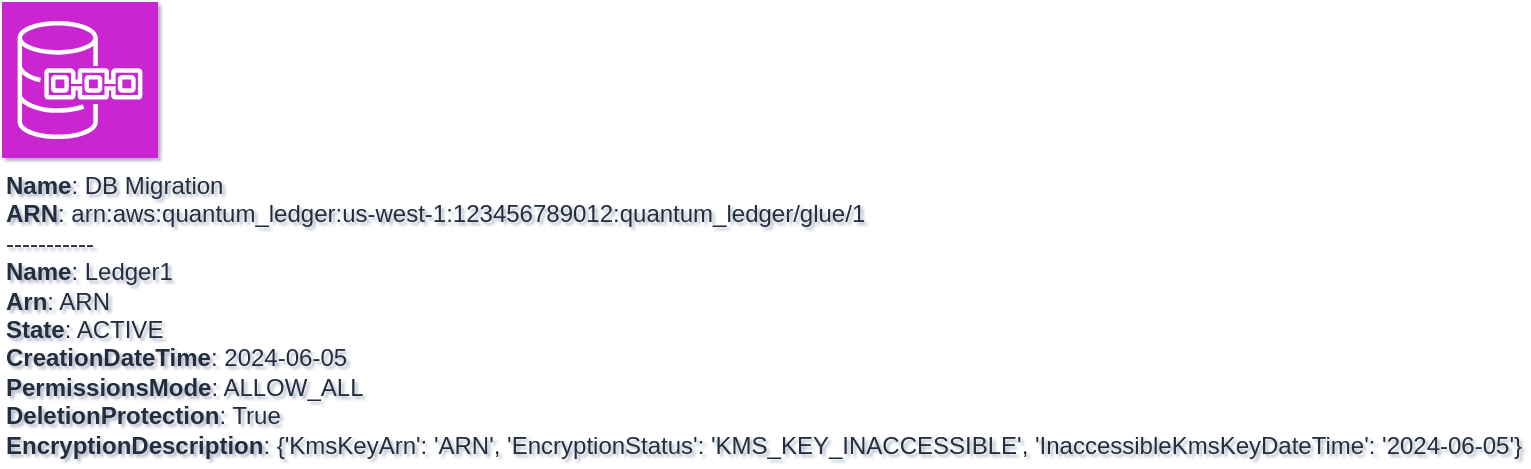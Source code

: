 <mxfile type="MultiCloud">
	<diagram id="diagram_1" name="AWS components">
		<mxGraphModel dx="1015" dy="661" grid="1" gridSize="10" guides="1" tooltips="1" connect="1" arrows="1" fold="1" page="1" pageScale="1" pageWidth="850" pageHeight="1100" math="0" shadow="1">
			<root>
				<mxCell id="0"/>
				<mxCell id="1" parent="0"/>
				<mxCell id="vertex:quantum_ledger:arn:aws:quantum_ledger:us-west-1:123456789012:quantum_ledger/glue/1" value="&lt;b&gt;Name&lt;/b&gt;: DB Migration&lt;BR&gt;&lt;b&gt;ARN&lt;/b&gt;: arn:aws:quantum_ledger:us-west-1:123456789012:quantum_ledger/glue/1&lt;BR&gt;-----------&lt;BR&gt;&lt;b&gt;Name&lt;/b&gt;: Ledger1&lt;BR&gt;&lt;b&gt;Arn&lt;/b&gt;: ARN&lt;BR&gt;&lt;b&gt;State&lt;/b&gt;: ACTIVE&lt;BR&gt;&lt;b&gt;CreationDateTime&lt;/b&gt;: 2024-06-05&lt;BR&gt;&lt;b&gt;PermissionsMode&lt;/b&gt;: ALLOW_ALL&lt;BR&gt;&lt;b&gt;DeletionProtection&lt;/b&gt;: True&lt;BR&gt;&lt;b&gt;EncryptionDescription&lt;/b&gt;: {'KmsKeyArn': 'ARN', 'EncryptionStatus': 'KMS_KEY_INACCESSIBLE', 'InaccessibleKmsKeyDateTime': '2024-06-05'}" style="sketch=0;outlineConnect=0;fontColor=#232F3E;fillColor=#C925D1;strokeColor=#ffffff;dashed=0;verticalLabelPosition=bottom;verticalAlign=top;align=left;html=1;fontSize=12;fontStyle=0;aspect=fixed;shape=mxgraph.aws4.resourceIcon;resIcon=mxgraph.aws4.quantum_ledger_database;" parent="1" vertex="1">
					<mxGeometry width="78" height="78" as="geometry"/>
				</mxCell>
			</root>
		</mxGraphModel>
	</diagram>
</mxfile>